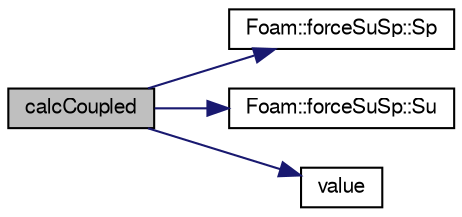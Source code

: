 digraph "calcCoupled"
{
  bgcolor="transparent";
  edge [fontname="FreeSans",fontsize="10",labelfontname="FreeSans",labelfontsize="10"];
  node [fontname="FreeSans",fontsize="10",shape=record];
  rankdir="LR";
  Node1 [label="calcCoupled",height=0.2,width=0.4,color="black", fillcolor="grey75", style="filled" fontcolor="black"];
  Node1 -> Node2 [color="midnightblue",fontsize="10",style="solid",fontname="FreeSans"];
  Node2 [label="Foam::forceSuSp::Sp",height=0.2,width=0.4,color="black",URL="$a00832.html#acfcc3fd27c35d541f661e17aec7592a1",tooltip="Return const access to the implicit coefficient [kg/s]. "];
  Node1 -> Node3 [color="midnightblue",fontsize="10",style="solid",fontname="FreeSans"];
  Node3 [label="Foam::forceSuSp::Su",height=0.2,width=0.4,color="black",URL="$a00832.html#aae4f608b4e0e95175a5b210d2a28a71a",tooltip="Return const access to the explicit contribution [kg.m/s2]. "];
  Node1 -> Node4 [color="midnightblue",fontsize="10",style="solid",fontname="FreeSans"];
  Node4 [label="value",height=0.2,width=0.4,color="black",URL="$a04591.html#a7f851d6ccb9cf41e28285ce3b75e11df"];
}

